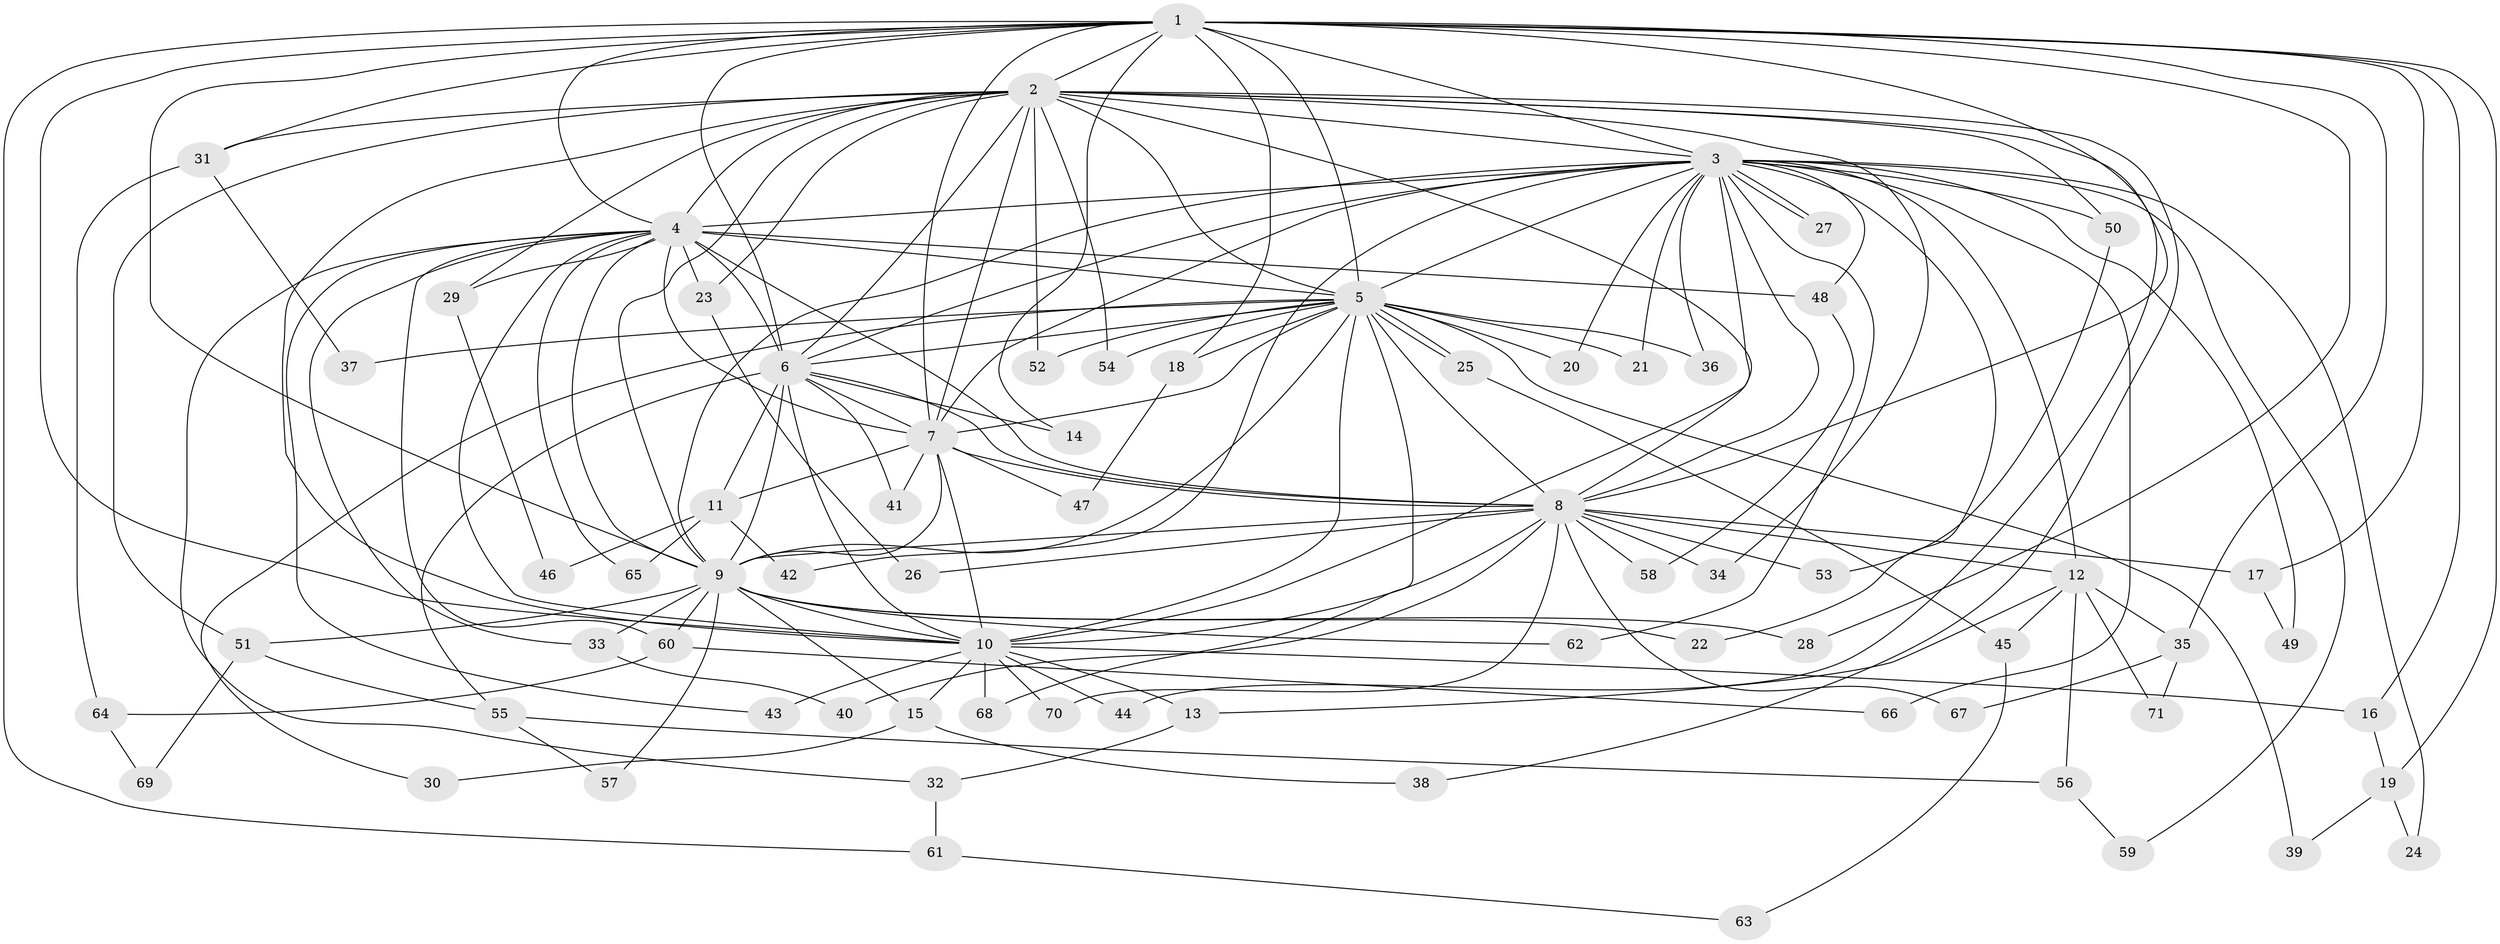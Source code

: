 // Generated by graph-tools (version 1.1) at 2025/34/03/09/25 02:34:50]
// undirected, 71 vertices, 167 edges
graph export_dot {
graph [start="1"]
  node [color=gray90,style=filled];
  1;
  2;
  3;
  4;
  5;
  6;
  7;
  8;
  9;
  10;
  11;
  12;
  13;
  14;
  15;
  16;
  17;
  18;
  19;
  20;
  21;
  22;
  23;
  24;
  25;
  26;
  27;
  28;
  29;
  30;
  31;
  32;
  33;
  34;
  35;
  36;
  37;
  38;
  39;
  40;
  41;
  42;
  43;
  44;
  45;
  46;
  47;
  48;
  49;
  50;
  51;
  52;
  53;
  54;
  55;
  56;
  57;
  58;
  59;
  60;
  61;
  62;
  63;
  64;
  65;
  66;
  67;
  68;
  69;
  70;
  71;
  1 -- 2;
  1 -- 3;
  1 -- 4;
  1 -- 5;
  1 -- 6;
  1 -- 7;
  1 -- 8;
  1 -- 9;
  1 -- 10;
  1 -- 14;
  1 -- 16;
  1 -- 17;
  1 -- 18;
  1 -- 19;
  1 -- 28;
  1 -- 31;
  1 -- 35;
  1 -- 61;
  2 -- 3;
  2 -- 4;
  2 -- 5;
  2 -- 6;
  2 -- 7;
  2 -- 8;
  2 -- 9;
  2 -- 10;
  2 -- 23;
  2 -- 29;
  2 -- 31;
  2 -- 34;
  2 -- 38;
  2 -- 44;
  2 -- 50;
  2 -- 51;
  2 -- 52;
  2 -- 54;
  3 -- 4;
  3 -- 5;
  3 -- 6;
  3 -- 7;
  3 -- 8;
  3 -- 9;
  3 -- 10;
  3 -- 12;
  3 -- 20;
  3 -- 21;
  3 -- 22;
  3 -- 24;
  3 -- 27;
  3 -- 27;
  3 -- 36;
  3 -- 42;
  3 -- 48;
  3 -- 49;
  3 -- 50;
  3 -- 59;
  3 -- 62;
  3 -- 66;
  4 -- 5;
  4 -- 6;
  4 -- 7;
  4 -- 8;
  4 -- 9;
  4 -- 10;
  4 -- 23;
  4 -- 29;
  4 -- 32;
  4 -- 33;
  4 -- 43;
  4 -- 48;
  4 -- 60;
  4 -- 65;
  5 -- 6;
  5 -- 7;
  5 -- 8;
  5 -- 9;
  5 -- 10;
  5 -- 18;
  5 -- 20;
  5 -- 21;
  5 -- 25;
  5 -- 25;
  5 -- 30;
  5 -- 36;
  5 -- 37;
  5 -- 39;
  5 -- 52;
  5 -- 54;
  5 -- 68;
  6 -- 7;
  6 -- 8;
  6 -- 9;
  6 -- 10;
  6 -- 11;
  6 -- 14;
  6 -- 41;
  6 -- 55;
  7 -- 8;
  7 -- 9;
  7 -- 10;
  7 -- 11;
  7 -- 41;
  7 -- 47;
  8 -- 9;
  8 -- 10;
  8 -- 12;
  8 -- 17;
  8 -- 26;
  8 -- 34;
  8 -- 40;
  8 -- 53;
  8 -- 58;
  8 -- 67;
  8 -- 70;
  9 -- 10;
  9 -- 15;
  9 -- 22;
  9 -- 28;
  9 -- 33;
  9 -- 51;
  9 -- 57;
  9 -- 60;
  9 -- 62;
  10 -- 13;
  10 -- 15;
  10 -- 16;
  10 -- 43;
  10 -- 44;
  10 -- 68;
  10 -- 70;
  11 -- 42;
  11 -- 46;
  11 -- 65;
  12 -- 13;
  12 -- 35;
  12 -- 45;
  12 -- 56;
  12 -- 71;
  13 -- 32;
  15 -- 30;
  15 -- 38;
  16 -- 19;
  17 -- 49;
  18 -- 47;
  19 -- 24;
  19 -- 39;
  23 -- 26;
  25 -- 45;
  29 -- 46;
  31 -- 37;
  31 -- 64;
  32 -- 61;
  33 -- 40;
  35 -- 67;
  35 -- 71;
  45 -- 63;
  48 -- 58;
  50 -- 53;
  51 -- 55;
  51 -- 69;
  55 -- 56;
  55 -- 57;
  56 -- 59;
  60 -- 64;
  60 -- 66;
  61 -- 63;
  64 -- 69;
}
